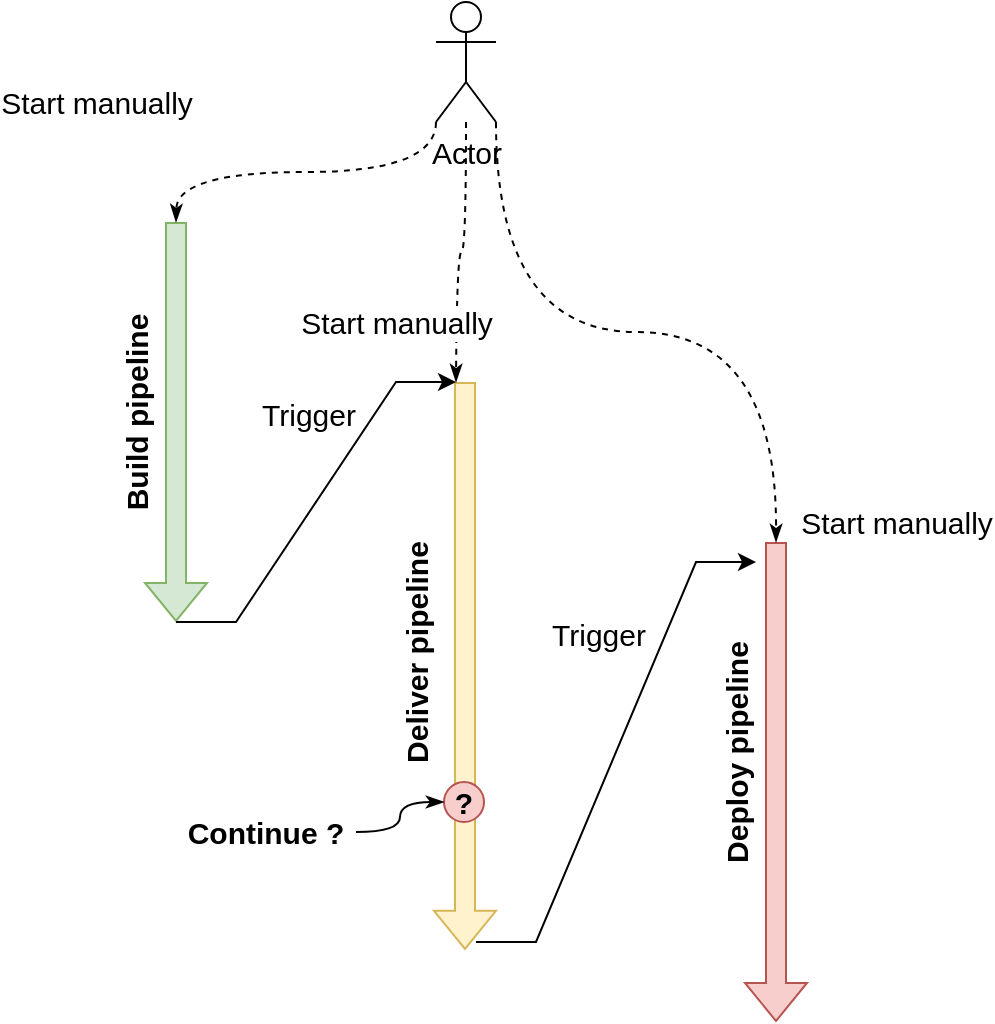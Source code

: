 <mxfile version="16.5.1" type="device"><diagram id="66VrgQpCtVP9IT210uU_" name="Page-1"><mxGraphModel dx="1408" dy="891" grid="1" gridSize="10" guides="1" tooltips="1" connect="1" arrows="1" fold="1" page="1" pageScale="1" pageWidth="827" pageHeight="1169" math="0" shadow="0"><root><mxCell id="0"/><mxCell id="1" parent="0"/><mxCell id="hm9JEqQ1k2gBFbnkTV8I-1" value="" style="shape=flexArrow;endArrow=none;startArrow=block;html=1;rounded=0;startFill=0;endFill=0;fillColor=#d5e8d4;strokeColor=#82b366;" edge="1" parent="1"><mxGeometry width="100" height="100" relative="1" as="geometry"><mxPoint x="210" y="320" as="sourcePoint"/><mxPoint x="210" y="120" as="targetPoint"/></mxGeometry></mxCell><mxCell id="hm9JEqQ1k2gBFbnkTV8I-2" value="" style="shape=flexArrow;endArrow=none;startArrow=block;html=1;rounded=0;startFill=0;endFill=0;fillColor=#fff2cc;strokeColor=#d6b656;" edge="1" parent="1"><mxGeometry width="100" height="100" relative="1" as="geometry"><mxPoint x="354.5" y="483.92" as="sourcePoint"/><mxPoint x="354.5" y="200.0" as="targetPoint"/></mxGeometry></mxCell><mxCell id="hm9JEqQ1k2gBFbnkTV8I-3" value="" style="shape=flexArrow;endArrow=none;startArrow=block;html=1;rounded=0;startFill=0;endFill=0;fillColor=#f8cecc;strokeColor=#b85450;" edge="1" parent="1"><mxGeometry width="100" height="100" relative="1" as="geometry"><mxPoint x="510" y="520" as="sourcePoint"/><mxPoint x="510" y="280" as="targetPoint"/></mxGeometry></mxCell><mxCell id="hm9JEqQ1k2gBFbnkTV8I-4" value="Build pipeline" style="text;html=1;strokeColor=none;fillColor=none;align=center;verticalAlign=middle;whiteSpace=wrap;rounded=0;rotation=-90;fontStyle=1;fontSize=15;" vertex="1" parent="1"><mxGeometry x="130" y="200" width="120" height="30" as="geometry"/></mxCell><mxCell id="hm9JEqQ1k2gBFbnkTV8I-6" value="Deliver pipeline" style="text;html=1;strokeColor=none;fillColor=none;align=center;verticalAlign=middle;whiteSpace=wrap;rounded=0;rotation=-90;fontStyle=1;fontSize=15;" vertex="1" parent="1"><mxGeometry x="270" y="320.0" width="120" height="30" as="geometry"/></mxCell><mxCell id="hm9JEqQ1k2gBFbnkTV8I-7" value="Deploy pipeline" style="text;html=1;strokeColor=none;fillColor=none;align=center;verticalAlign=middle;whiteSpace=wrap;rounded=0;rotation=-90;fontStyle=1;fontSize=15;" vertex="1" parent="1"><mxGeometry x="430" y="370" width="120" height="30" as="geometry"/></mxCell><mxCell id="hm9JEqQ1k2gBFbnkTV8I-8" value="" style="endArrow=classic;html=1;rounded=0;fontSize=15;edgeStyle=entityRelationEdgeStyle;" edge="1" parent="1"><mxGeometry width="50" height="50" relative="1" as="geometry"><mxPoint x="210" y="320" as="sourcePoint"/><mxPoint x="350" y="200" as="targetPoint"/></mxGeometry></mxCell><mxCell id="hm9JEqQ1k2gBFbnkTV8I-9" value="Trigger" style="edgeLabel;html=1;align=center;verticalAlign=middle;resizable=0;points=[];fontSize=15;" vertex="1" connectable="0" parent="hm9JEqQ1k2gBFbnkTV8I-8"><mxGeometry x="0.308" y="2" relative="1" as="geometry"><mxPoint x="-20" y="-17" as="offset"/></mxGeometry></mxCell><mxCell id="hm9JEqQ1k2gBFbnkTV8I-10" value="" style="endArrow=classic;html=1;rounded=0;fontSize=15;edgeStyle=entityRelationEdgeStyle;" edge="1" parent="1"><mxGeometry width="50" height="50" relative="1" as="geometry"><mxPoint x="360" y="480" as="sourcePoint"/><mxPoint x="500" y="290" as="targetPoint"/></mxGeometry></mxCell><mxCell id="hm9JEqQ1k2gBFbnkTV8I-11" value="Trigger" style="edgeLabel;html=1;align=center;verticalAlign=middle;resizable=0;points=[];fontSize=15;" vertex="1" connectable="0" parent="hm9JEqQ1k2gBFbnkTV8I-10"><mxGeometry x="0.308" y="2" relative="1" as="geometry"><mxPoint x="-23" y="-21" as="offset"/></mxGeometry></mxCell><mxCell id="hm9JEqQ1k2gBFbnkTV8I-15" style="edgeStyle=orthogonalEdgeStyle;rounded=0;orthogonalLoop=1;jettySize=auto;html=1;fontSize=15;startArrow=none;startFill=0;endArrow=classicThin;endFill=1;curved=1;dashed=1;exitX=0;exitY=1;exitDx=0;exitDy=0;exitPerimeter=0;" edge="1" parent="1" source="hm9JEqQ1k2gBFbnkTV8I-13"><mxGeometry relative="1" as="geometry"><mxPoint x="210" y="120" as="targetPoint"/></mxGeometry></mxCell><mxCell id="hm9JEqQ1k2gBFbnkTV8I-16" style="edgeStyle=orthogonalEdgeStyle;curved=1;rounded=0;orthogonalLoop=1;jettySize=auto;html=1;fontSize=15;startArrow=none;startFill=0;endArrow=classicThin;endFill=1;dashed=1;" edge="1" parent="1" source="hm9JEqQ1k2gBFbnkTV8I-13"><mxGeometry relative="1" as="geometry"><mxPoint x="350" y="200" as="targetPoint"/></mxGeometry></mxCell><mxCell id="hm9JEqQ1k2gBFbnkTV8I-17" style="edgeStyle=orthogonalEdgeStyle;curved=1;rounded=0;orthogonalLoop=1;jettySize=auto;html=1;fontSize=15;startArrow=none;startFill=0;endArrow=classicThin;endFill=1;dashed=1;exitX=1;exitY=1;exitDx=0;exitDy=0;exitPerimeter=0;" edge="1" parent="1" source="hm9JEqQ1k2gBFbnkTV8I-13"><mxGeometry relative="1" as="geometry"><mxPoint x="510" y="280" as="targetPoint"/></mxGeometry></mxCell><mxCell id="hm9JEqQ1k2gBFbnkTV8I-18" value="Start manually" style="edgeLabel;html=1;align=center;verticalAlign=middle;resizable=0;points=[];fontSize=15;" vertex="1" connectable="0" parent="hm9JEqQ1k2gBFbnkTV8I-17"><mxGeometry x="-0.166" y="-11" relative="1" as="geometry"><mxPoint x="159" y="84" as="offset"/></mxGeometry></mxCell><mxCell id="hm9JEqQ1k2gBFbnkTV8I-13" value="Actor" style="shape=umlActor;verticalLabelPosition=bottom;verticalAlign=top;html=1;outlineConnect=0;fontSize=15;" vertex="1" parent="1"><mxGeometry x="340" y="10" width="30" height="60" as="geometry"/></mxCell><mxCell id="hm9JEqQ1k2gBFbnkTV8I-19" value="Start manually" style="edgeLabel;html=1;align=center;verticalAlign=middle;resizable=0;points=[];fontSize=15;" vertex="1" connectable="0" parent="1"><mxGeometry x="320" y="170" as="geometry"/></mxCell><mxCell id="hm9JEqQ1k2gBFbnkTV8I-20" value="Start manually" style="edgeLabel;html=1;align=center;verticalAlign=middle;resizable=0;points=[];fontSize=15;" vertex="1" connectable="0" parent="1"><mxGeometry x="170" y="60" as="geometry"/></mxCell><mxCell id="hm9JEqQ1k2gBFbnkTV8I-27" value="&lt;b&gt;?&lt;/b&gt;" style="ellipse;whiteSpace=wrap;html=1;aspect=fixed;fontSize=15;fillColor=#f8cecc;strokeColor=#b85450;" vertex="1" parent="1"><mxGeometry x="344" y="400" width="20" height="20" as="geometry"/></mxCell><mxCell id="hm9JEqQ1k2gBFbnkTV8I-29" style="edgeStyle=orthogonalEdgeStyle;curved=1;rounded=0;orthogonalLoop=1;jettySize=auto;html=1;entryX=0;entryY=0.5;entryDx=0;entryDy=0;fontSize=15;startArrow=none;startFill=0;endArrow=classicThin;endFill=1;" edge="1" parent="1" source="hm9JEqQ1k2gBFbnkTV8I-28" target="hm9JEqQ1k2gBFbnkTV8I-27"><mxGeometry relative="1" as="geometry"/></mxCell><mxCell id="hm9JEqQ1k2gBFbnkTV8I-28" value="Continue ?" style="text;html=1;strokeColor=none;fillColor=none;align=center;verticalAlign=middle;whiteSpace=wrap;rounded=0;fontSize=15;fontStyle=1" vertex="1" parent="1"><mxGeometry x="210" y="410" width="90" height="30" as="geometry"/></mxCell></root></mxGraphModel></diagram></mxfile>